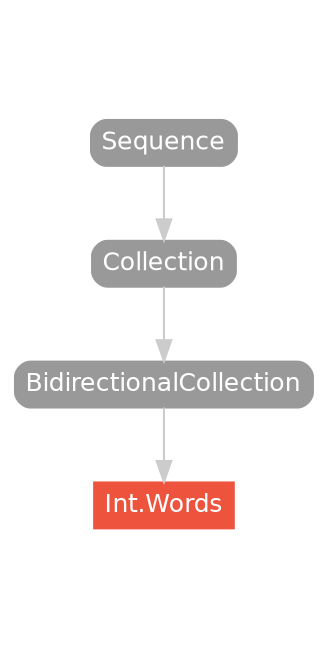 strict digraph "Int.Words - Type Hierarchy - SwiftDoc.org" {
    pad="0.1,0.8"
    node [shape=box, style="filled,rounded", color="#999999", fillcolor="#999999", fontcolor=white, fontname=Helvetica, fontnames="Helvetica,sansserif", fontsize=12, margin="0.07,0.05", height="0.3"]
    edge [color="#cccccc"]
    "BidirectionalCollection" [URL="/protocol/BidirectionalCollection/hierarchy/"]
    "Collection" [URL="/protocol/Collection/hierarchy/"]
    "Int.Words" [URL="/type/Int.Words/", style="filled", fillcolor="#ee543d", color="#ee543d"]
    "Sequence" [URL="/protocol/Sequence/hierarchy/"]    "BidirectionalCollection" -> "Int.Words"
    "Collection" -> "BidirectionalCollection"
    "Sequence" -> "Collection"
    subgraph Types {
        rank = max; "Int.Words";
    }
}